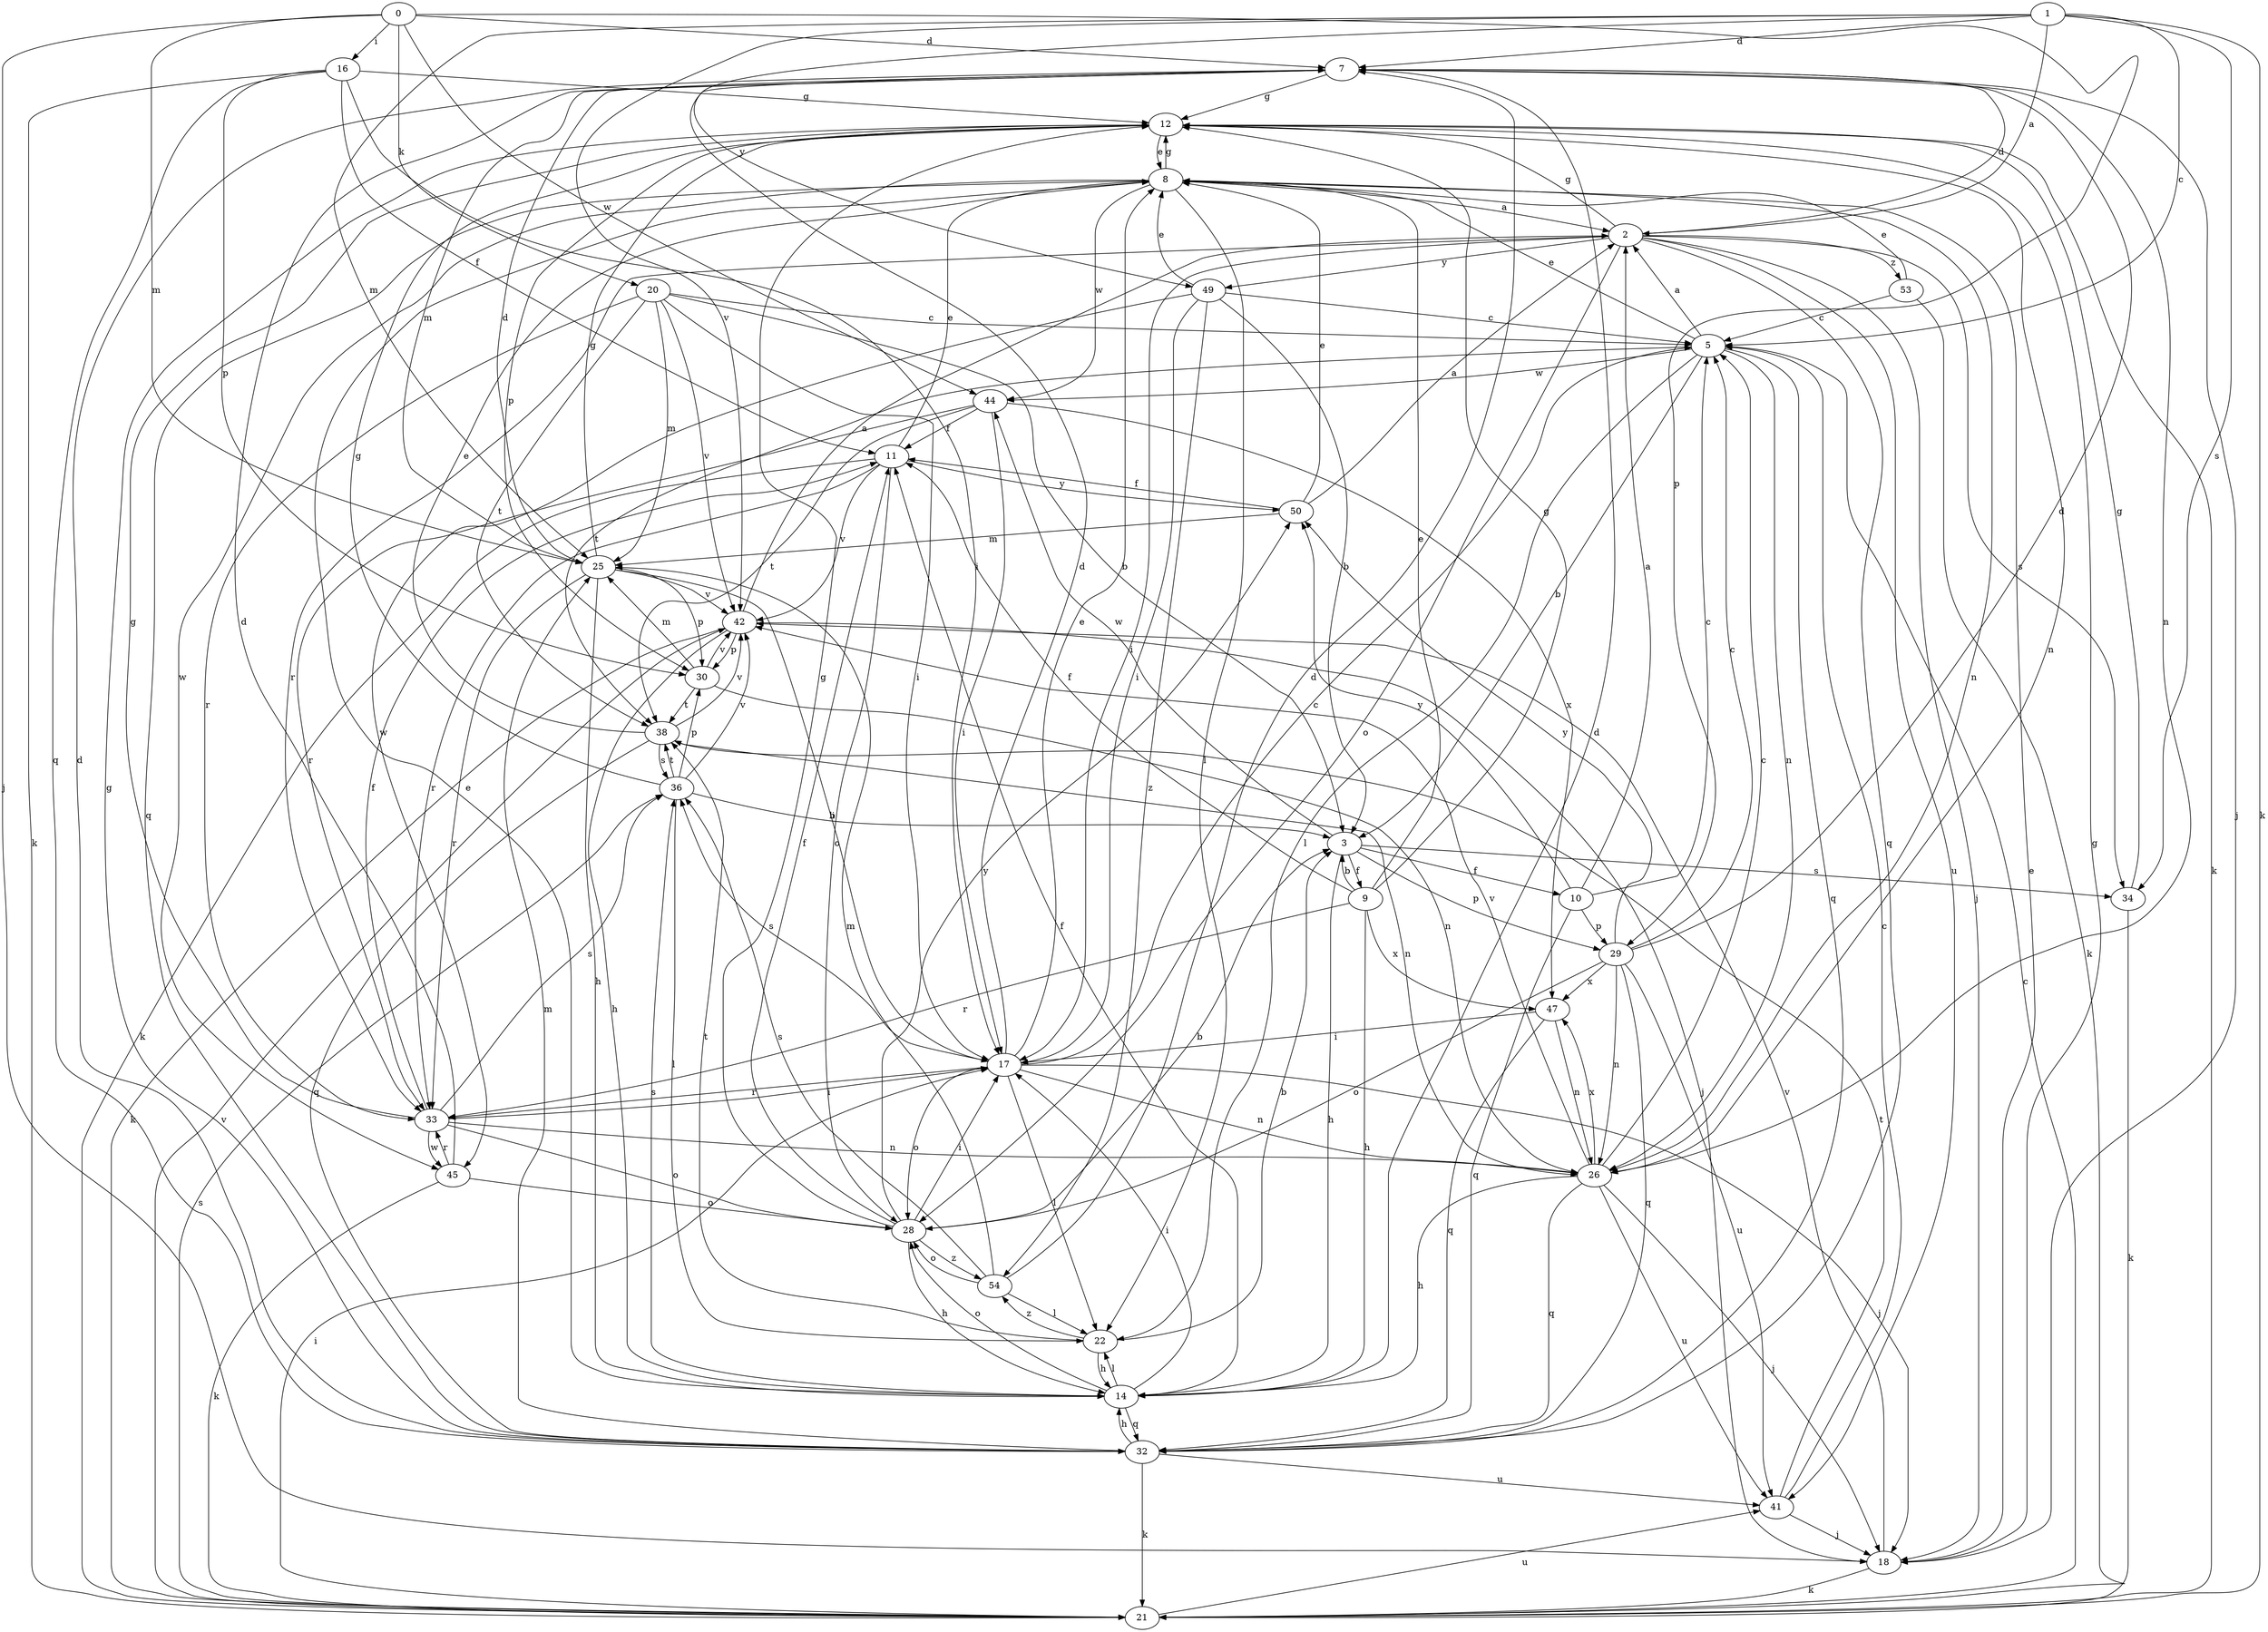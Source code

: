 strict digraph  {
0;
1;
2;
3;
5;
7;
8;
9;
10;
11;
12;
14;
16;
17;
18;
20;
21;
22;
25;
26;
28;
29;
30;
32;
33;
34;
36;
38;
41;
42;
44;
45;
47;
49;
50;
53;
54;
0 -> 7  [label=d];
0 -> 16  [label=i];
0 -> 18  [label=j];
0 -> 20  [label=k];
0 -> 25  [label=m];
0 -> 29  [label=p];
0 -> 44  [label=w];
1 -> 2  [label=a];
1 -> 5  [label=c];
1 -> 7  [label=d];
1 -> 21  [label=k];
1 -> 25  [label=m];
1 -> 34  [label=s];
1 -> 42  [label=v];
1 -> 49  [label=y];
2 -> 7  [label=d];
2 -> 12  [label=g];
2 -> 17  [label=i];
2 -> 18  [label=j];
2 -> 28  [label=o];
2 -> 32  [label=q];
2 -> 33  [label=r];
2 -> 34  [label=s];
2 -> 41  [label=u];
2 -> 49  [label=y];
2 -> 53  [label=z];
3 -> 9  [label=f];
3 -> 10  [label=f];
3 -> 14  [label=h];
3 -> 29  [label=p];
3 -> 34  [label=s];
3 -> 44  [label=w];
5 -> 2  [label=a];
5 -> 3  [label=b];
5 -> 8  [label=e];
5 -> 22  [label=l];
5 -> 26  [label=n];
5 -> 32  [label=q];
5 -> 38  [label=t];
5 -> 44  [label=w];
7 -> 12  [label=g];
7 -> 18  [label=j];
7 -> 25  [label=m];
7 -> 26  [label=n];
8 -> 2  [label=a];
8 -> 12  [label=g];
8 -> 22  [label=l];
8 -> 26  [label=n];
8 -> 32  [label=q];
8 -> 44  [label=w];
8 -> 45  [label=w];
9 -> 3  [label=b];
9 -> 8  [label=e];
9 -> 11  [label=f];
9 -> 12  [label=g];
9 -> 14  [label=h];
9 -> 33  [label=r];
9 -> 47  [label=x];
10 -> 2  [label=a];
10 -> 5  [label=c];
10 -> 29  [label=p];
10 -> 32  [label=q];
10 -> 50  [label=y];
11 -> 8  [label=e];
11 -> 21  [label=k];
11 -> 28  [label=o];
11 -> 33  [label=r];
11 -> 42  [label=v];
11 -> 50  [label=y];
12 -> 8  [label=e];
12 -> 21  [label=k];
12 -> 26  [label=n];
12 -> 30  [label=p];
14 -> 7  [label=d];
14 -> 8  [label=e];
14 -> 11  [label=f];
14 -> 17  [label=i];
14 -> 22  [label=l];
14 -> 28  [label=o];
14 -> 32  [label=q];
14 -> 36  [label=s];
16 -> 11  [label=f];
16 -> 12  [label=g];
16 -> 17  [label=i];
16 -> 21  [label=k];
16 -> 30  [label=p];
16 -> 32  [label=q];
17 -> 5  [label=c];
17 -> 7  [label=d];
17 -> 8  [label=e];
17 -> 18  [label=j];
17 -> 22  [label=l];
17 -> 26  [label=n];
17 -> 28  [label=o];
17 -> 33  [label=r];
17 -> 36  [label=s];
18 -> 8  [label=e];
18 -> 12  [label=g];
18 -> 21  [label=k];
18 -> 42  [label=v];
20 -> 3  [label=b];
20 -> 5  [label=c];
20 -> 17  [label=i];
20 -> 25  [label=m];
20 -> 33  [label=r];
20 -> 38  [label=t];
20 -> 42  [label=v];
21 -> 5  [label=c];
21 -> 17  [label=i];
21 -> 36  [label=s];
21 -> 41  [label=u];
21 -> 42  [label=v];
22 -> 3  [label=b];
22 -> 14  [label=h];
22 -> 38  [label=t];
22 -> 54  [label=z];
25 -> 7  [label=d];
25 -> 12  [label=g];
25 -> 14  [label=h];
25 -> 17  [label=i];
25 -> 30  [label=p];
25 -> 33  [label=r];
25 -> 42  [label=v];
26 -> 5  [label=c];
26 -> 14  [label=h];
26 -> 18  [label=j];
26 -> 32  [label=q];
26 -> 41  [label=u];
26 -> 42  [label=v];
26 -> 47  [label=x];
28 -> 3  [label=b];
28 -> 11  [label=f];
28 -> 12  [label=g];
28 -> 14  [label=h];
28 -> 17  [label=i];
28 -> 50  [label=y];
28 -> 54  [label=z];
29 -> 5  [label=c];
29 -> 7  [label=d];
29 -> 26  [label=n];
29 -> 28  [label=o];
29 -> 32  [label=q];
29 -> 41  [label=u];
29 -> 47  [label=x];
29 -> 50  [label=y];
30 -> 25  [label=m];
30 -> 26  [label=n];
30 -> 38  [label=t];
30 -> 42  [label=v];
32 -> 7  [label=d];
32 -> 12  [label=g];
32 -> 14  [label=h];
32 -> 21  [label=k];
32 -> 25  [label=m];
32 -> 41  [label=u];
33 -> 11  [label=f];
33 -> 12  [label=g];
33 -> 17  [label=i];
33 -> 26  [label=n];
33 -> 28  [label=o];
33 -> 36  [label=s];
33 -> 45  [label=w];
34 -> 12  [label=g];
34 -> 21  [label=k];
36 -> 3  [label=b];
36 -> 12  [label=g];
36 -> 22  [label=l];
36 -> 30  [label=p];
36 -> 38  [label=t];
36 -> 42  [label=v];
38 -> 8  [label=e];
38 -> 26  [label=n];
38 -> 32  [label=q];
38 -> 36  [label=s];
38 -> 42  [label=v];
41 -> 5  [label=c];
41 -> 18  [label=j];
41 -> 38  [label=t];
42 -> 2  [label=a];
42 -> 14  [label=h];
42 -> 18  [label=j];
42 -> 21  [label=k];
42 -> 30  [label=p];
44 -> 11  [label=f];
44 -> 17  [label=i];
44 -> 33  [label=r];
44 -> 38  [label=t];
44 -> 47  [label=x];
45 -> 7  [label=d];
45 -> 21  [label=k];
45 -> 28  [label=o];
45 -> 33  [label=r];
47 -> 17  [label=i];
47 -> 26  [label=n];
47 -> 32  [label=q];
49 -> 3  [label=b];
49 -> 5  [label=c];
49 -> 8  [label=e];
49 -> 17  [label=i];
49 -> 45  [label=w];
49 -> 54  [label=z];
50 -> 2  [label=a];
50 -> 8  [label=e];
50 -> 11  [label=f];
50 -> 25  [label=m];
53 -> 5  [label=c];
53 -> 8  [label=e];
53 -> 21  [label=k];
54 -> 7  [label=d];
54 -> 22  [label=l];
54 -> 25  [label=m];
54 -> 28  [label=o];
54 -> 36  [label=s];
}
